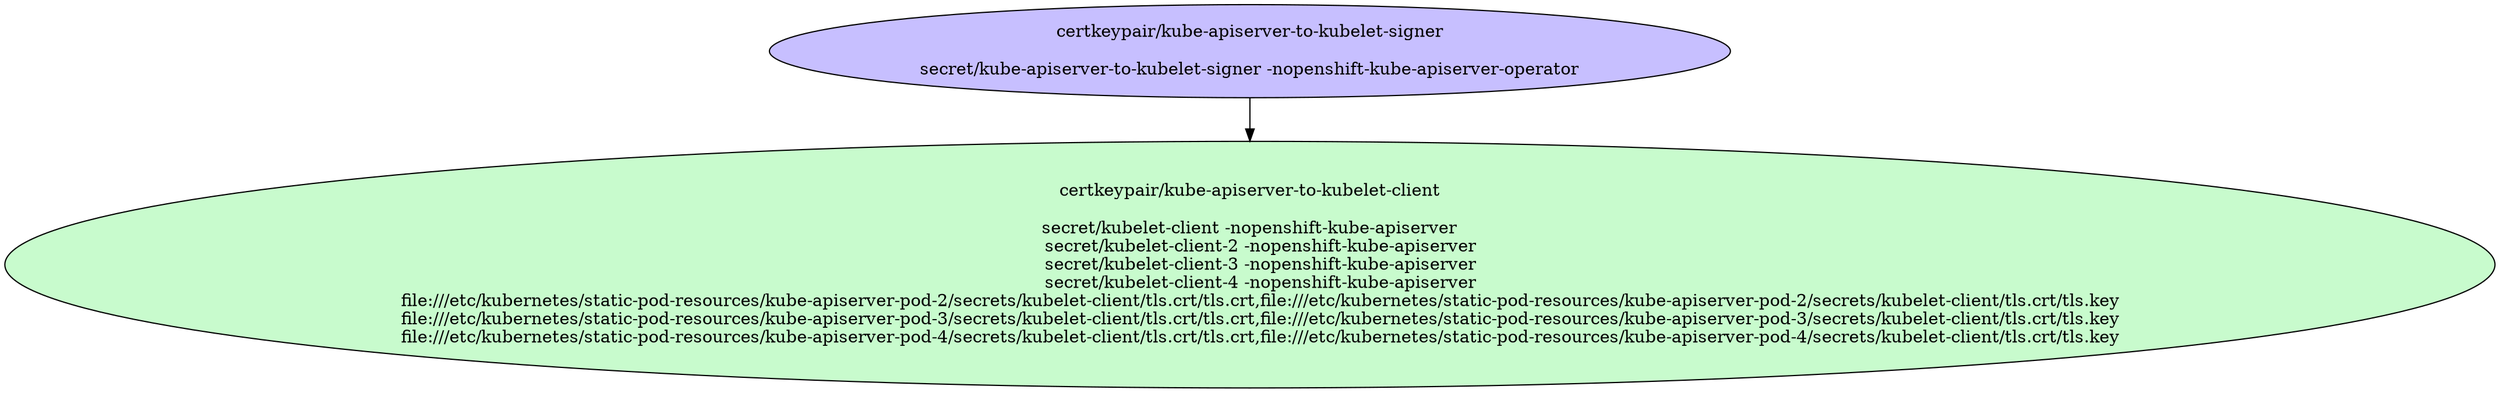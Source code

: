 digraph "Local Certificate" {
  // Node definitions.
  9 [
    label="certkeypair/kube-apiserver-to-kubelet-signer\n\nsecret/kube-apiserver-to-kubelet-signer -nopenshift-kube-apiserver-operator\n"
    style=filled
    fillcolor="#c7bfff"
  ];
  10 [
    label="certkeypair/kube-apiserver-to-kubelet-client\n\nsecret/kubelet-client -nopenshift-kube-apiserver\n    secret/kubelet-client-2 -nopenshift-kube-apiserver\n    secret/kubelet-client-3 -nopenshift-kube-apiserver\n    secret/kubelet-client-4 -nopenshift-kube-apiserver\n    file:///etc/kubernetes/static-pod-resources/kube-apiserver-pod-2/secrets/kubelet-client/tls.crt/tls.crt,file:///etc/kubernetes/static-pod-resources/kube-apiserver-pod-2/secrets/kubelet-client/tls.crt/tls.key\n    file:///etc/kubernetes/static-pod-resources/kube-apiserver-pod-3/secrets/kubelet-client/tls.crt/tls.crt,file:///etc/kubernetes/static-pod-resources/kube-apiserver-pod-3/secrets/kubelet-client/tls.crt/tls.key\n    file:///etc/kubernetes/static-pod-resources/kube-apiserver-pod-4/secrets/kubelet-client/tls.crt/tls.crt,file:///etc/kubernetes/static-pod-resources/kube-apiserver-pod-4/secrets/kubelet-client/tls.crt/tls.key\n"
    style=filled
    fillcolor="#c8fbcd"
  ];

  // Edge definitions.
  9 -> 10;
}